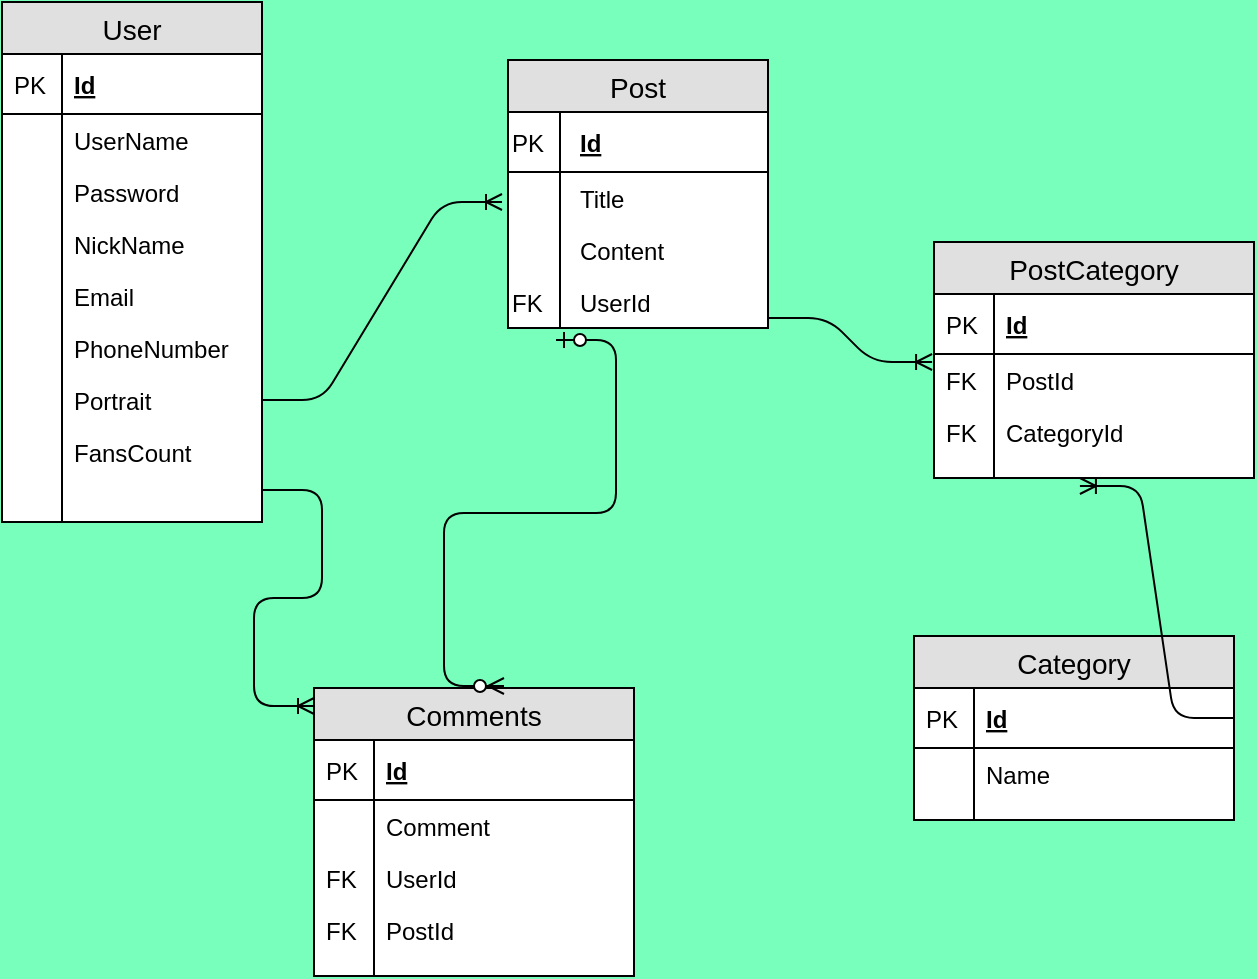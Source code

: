 <mxfile version="11.0.5" type="device"><diagram id="CeS4xX1a0FV_L9XDZsVG" name="Page-1"><mxGraphModel dx="782" dy="790" grid="1" gridSize="10" guides="1" tooltips="1" connect="1" arrows="1" fold="1" page="1" pageScale="1" pageWidth="1169" pageHeight="1654" background="#78FFBB" math="0" shadow="0"><root><mxCell id="0"/><mxCell id="1" parent="0"/><mxCell id="mTHWSlbwRP-u42hePK_l-1" value="User" style="swimlane;fontStyle=0;childLayout=stackLayout;horizontal=1;startSize=26;fillColor=#e0e0e0;horizontalStack=0;resizeParent=1;resizeParentMax=0;resizeLast=0;collapsible=1;marginBottom=0;swimlaneFillColor=#ffffff;align=center;fontSize=14;" vertex="1" parent="1"><mxGeometry x="4" y="28" width="130" height="260" as="geometry"/></mxCell><mxCell id="mTHWSlbwRP-u42hePK_l-2" value="Id" style="shape=partialRectangle;top=0;left=0;right=0;bottom=1;align=left;verticalAlign=middle;fillColor=none;spacingLeft=34;spacingRight=4;overflow=hidden;rotatable=0;points=[[0,0.5],[1,0.5]];portConstraint=eastwest;dropTarget=0;fontStyle=5;fontSize=12;" vertex="1" parent="mTHWSlbwRP-u42hePK_l-1"><mxGeometry y="26" width="130" height="30" as="geometry"/></mxCell><mxCell id="mTHWSlbwRP-u42hePK_l-3" value="PK" style="shape=partialRectangle;top=0;left=0;bottom=0;fillColor=none;align=left;verticalAlign=middle;spacingLeft=4;spacingRight=4;overflow=hidden;rotatable=0;points=[];portConstraint=eastwest;part=1;fontSize=12;" vertex="1" connectable="0" parent="mTHWSlbwRP-u42hePK_l-2"><mxGeometry width="30" height="30" as="geometry"/></mxCell><mxCell id="mTHWSlbwRP-u42hePK_l-4" value="UserName" style="shape=partialRectangle;top=0;left=0;right=0;bottom=0;align=left;verticalAlign=top;fillColor=none;spacingLeft=34;spacingRight=4;overflow=hidden;rotatable=0;points=[[0,0.5],[1,0.5]];portConstraint=eastwest;dropTarget=0;fontSize=12;" vertex="1" parent="mTHWSlbwRP-u42hePK_l-1"><mxGeometry y="56" width="130" height="26" as="geometry"/></mxCell><mxCell id="mTHWSlbwRP-u42hePK_l-5" value="" style="shape=partialRectangle;top=0;left=0;bottom=0;fillColor=none;align=left;verticalAlign=top;spacingLeft=4;spacingRight=4;overflow=hidden;rotatable=0;points=[];portConstraint=eastwest;part=1;fontSize=12;" vertex="1" connectable="0" parent="mTHWSlbwRP-u42hePK_l-4"><mxGeometry width="30" height="26" as="geometry"/></mxCell><mxCell id="mTHWSlbwRP-u42hePK_l-6" value="Password" style="shape=partialRectangle;top=0;left=0;right=0;bottom=0;align=left;verticalAlign=top;fillColor=none;spacingLeft=34;spacingRight=4;overflow=hidden;rotatable=0;points=[[0,0.5],[1,0.5]];portConstraint=eastwest;dropTarget=0;fontSize=12;" vertex="1" parent="mTHWSlbwRP-u42hePK_l-1"><mxGeometry y="82" width="130" height="26" as="geometry"/></mxCell><mxCell id="mTHWSlbwRP-u42hePK_l-7" value="" style="shape=partialRectangle;top=0;left=0;bottom=0;fillColor=none;align=left;verticalAlign=top;spacingLeft=4;spacingRight=4;overflow=hidden;rotatable=0;points=[];portConstraint=eastwest;part=1;fontSize=12;" vertex="1" connectable="0" parent="mTHWSlbwRP-u42hePK_l-6"><mxGeometry width="30" height="26" as="geometry"/></mxCell><mxCell id="mTHWSlbwRP-u42hePK_l-12" value="NickName" style="shape=partialRectangle;top=0;left=0;right=0;bottom=0;align=left;verticalAlign=top;fillColor=none;spacingLeft=34;spacingRight=4;overflow=hidden;rotatable=0;points=[[0,0.5],[1,0.5]];portConstraint=eastwest;dropTarget=0;fontSize=12;" vertex="1" parent="mTHWSlbwRP-u42hePK_l-1"><mxGeometry y="108" width="130" height="26" as="geometry"/></mxCell><mxCell id="mTHWSlbwRP-u42hePK_l-13" value="" style="shape=partialRectangle;top=0;left=0;bottom=0;fillColor=none;align=left;verticalAlign=top;spacingLeft=4;spacingRight=4;overflow=hidden;rotatable=0;points=[];portConstraint=eastwest;part=1;fontSize=12;" vertex="1" connectable="0" parent="mTHWSlbwRP-u42hePK_l-12"><mxGeometry width="30" height="26" as="geometry"/></mxCell><mxCell id="mTHWSlbwRP-u42hePK_l-14" value="Email" style="shape=partialRectangle;top=0;left=0;right=0;bottom=0;align=left;verticalAlign=top;fillColor=none;spacingLeft=34;spacingRight=4;overflow=hidden;rotatable=0;points=[[0,0.5],[1,0.5]];portConstraint=eastwest;dropTarget=0;fontSize=12;" vertex="1" parent="mTHWSlbwRP-u42hePK_l-1"><mxGeometry y="134" width="130" height="26" as="geometry"/></mxCell><mxCell id="mTHWSlbwRP-u42hePK_l-15" value="" style="shape=partialRectangle;top=0;left=0;bottom=0;fillColor=none;align=left;verticalAlign=top;spacingLeft=4;spacingRight=4;overflow=hidden;rotatable=0;points=[];portConstraint=eastwest;part=1;fontSize=12;" vertex="1" connectable="0" parent="mTHWSlbwRP-u42hePK_l-14"><mxGeometry width="30" height="26" as="geometry"/></mxCell><mxCell id="mTHWSlbwRP-u42hePK_l-16" value="PhoneNumber" style="shape=partialRectangle;top=0;left=0;right=0;bottom=0;align=left;verticalAlign=top;fillColor=none;spacingLeft=34;spacingRight=4;overflow=hidden;rotatable=0;points=[[0,0.5],[1,0.5]];portConstraint=eastwest;dropTarget=0;fontSize=12;" vertex="1" parent="mTHWSlbwRP-u42hePK_l-1"><mxGeometry y="160" width="130" height="26" as="geometry"/></mxCell><mxCell id="mTHWSlbwRP-u42hePK_l-17" value="" style="shape=partialRectangle;top=0;left=0;bottom=0;fillColor=none;align=left;verticalAlign=top;spacingLeft=4;spacingRight=4;overflow=hidden;rotatable=0;points=[];portConstraint=eastwest;part=1;fontSize=12;" vertex="1" connectable="0" parent="mTHWSlbwRP-u42hePK_l-16"><mxGeometry width="30" height="26" as="geometry"/></mxCell><mxCell id="mTHWSlbwRP-u42hePK_l-18" value="Portrait" style="shape=partialRectangle;top=0;left=0;right=0;bottom=0;align=left;verticalAlign=top;fillColor=none;spacingLeft=34;spacingRight=4;overflow=hidden;rotatable=0;points=[[0,0.5],[1,0.5]];portConstraint=eastwest;dropTarget=0;fontSize=12;" vertex="1" parent="mTHWSlbwRP-u42hePK_l-1"><mxGeometry y="186" width="130" height="26" as="geometry"/></mxCell><mxCell id="mTHWSlbwRP-u42hePK_l-19" value="" style="shape=partialRectangle;top=0;left=0;bottom=0;fillColor=none;align=left;verticalAlign=top;spacingLeft=4;spacingRight=4;overflow=hidden;rotatable=0;points=[];portConstraint=eastwest;part=1;fontSize=12;" vertex="1" connectable="0" parent="mTHWSlbwRP-u42hePK_l-18"><mxGeometry width="30" height="26" as="geometry"/></mxCell><mxCell id="mTHWSlbwRP-u42hePK_l-20" value="FansCount" style="shape=partialRectangle;top=0;left=0;right=0;bottom=0;align=left;verticalAlign=top;fillColor=none;spacingLeft=34;spacingRight=4;overflow=hidden;rotatable=0;points=[[0,0.5],[1,0.5]];portConstraint=eastwest;dropTarget=0;fontSize=12;" vertex="1" parent="mTHWSlbwRP-u42hePK_l-1"><mxGeometry y="212" width="130" height="26" as="geometry"/></mxCell><mxCell id="mTHWSlbwRP-u42hePK_l-21" value="" style="shape=partialRectangle;top=0;left=0;bottom=0;fillColor=none;align=left;verticalAlign=top;spacingLeft=4;spacingRight=4;overflow=hidden;rotatable=0;points=[];portConstraint=eastwest;part=1;fontSize=12;" vertex="1" connectable="0" parent="mTHWSlbwRP-u42hePK_l-20"><mxGeometry width="30" height="26" as="geometry"/></mxCell><mxCell id="mTHWSlbwRP-u42hePK_l-8" value="" style="shape=partialRectangle;top=0;left=0;right=0;bottom=0;align=left;verticalAlign=top;fillColor=none;spacingLeft=34;spacingRight=4;overflow=hidden;rotatable=0;points=[[0,0.5],[1,0.5]];portConstraint=eastwest;dropTarget=0;fontSize=12;" vertex="1" parent="mTHWSlbwRP-u42hePK_l-1"><mxGeometry y="238" width="130" height="12" as="geometry"/></mxCell><mxCell id="mTHWSlbwRP-u42hePK_l-9" value="" style="shape=partialRectangle;top=0;left=0;bottom=0;fillColor=none;align=left;verticalAlign=top;spacingLeft=4;spacingRight=4;overflow=hidden;rotatable=0;points=[];portConstraint=eastwest;part=1;fontSize=12;" vertex="1" connectable="0" parent="mTHWSlbwRP-u42hePK_l-8"><mxGeometry width="30" height="12" as="geometry"/></mxCell><mxCell id="mTHWSlbwRP-u42hePK_l-10" value="" style="shape=partialRectangle;top=0;left=0;right=0;bottom=0;align=left;verticalAlign=top;fillColor=none;spacingLeft=34;spacingRight=4;overflow=hidden;rotatable=0;points=[[0,0.5],[1,0.5]];portConstraint=eastwest;dropTarget=0;fontSize=12;" vertex="1" parent="mTHWSlbwRP-u42hePK_l-1"><mxGeometry y="250" width="130" height="10" as="geometry"/></mxCell><mxCell id="mTHWSlbwRP-u42hePK_l-11" value="" style="shape=partialRectangle;top=0;left=0;bottom=0;fillColor=none;align=left;verticalAlign=top;spacingLeft=4;spacingRight=4;overflow=hidden;rotatable=0;points=[];portConstraint=eastwest;part=1;fontSize=12;" vertex="1" connectable="0" parent="mTHWSlbwRP-u42hePK_l-10"><mxGeometry width="30" height="10" as="geometry"/></mxCell><mxCell id="mTHWSlbwRP-u42hePK_l-22" value="Post" style="swimlane;fontStyle=0;childLayout=stackLayout;horizontal=1;startSize=26;fillColor=#e0e0e0;horizontalStack=0;resizeParent=1;resizeParentMax=0;resizeLast=0;collapsible=1;marginBottom=0;swimlaneFillColor=#ffffff;align=center;fontSize=14;" vertex="1" parent="1"><mxGeometry x="257" y="57" width="130" height="134" as="geometry"/></mxCell><mxCell id="mTHWSlbwRP-u42hePK_l-23" value="Id" style="shape=partialRectangle;top=0;left=0;right=0;bottom=1;align=left;verticalAlign=middle;fillColor=none;spacingLeft=34;spacingRight=4;overflow=hidden;rotatable=0;points=[[0,0.5],[1,0.5]];portConstraint=eastwest;dropTarget=0;fontStyle=5;fontSize=12;" vertex="1" parent="mTHWSlbwRP-u42hePK_l-22"><mxGeometry y="26" width="130" height="30" as="geometry"/></mxCell><mxCell id="mTHWSlbwRP-u42hePK_l-24" value="PK" style="shape=partialRectangle;top=0;left=0;bottom=0;fillColor=none;align=left;verticalAlign=middle;spacingLeft=4;spacingRight=4;overflow=hidden;rotatable=0;points=[];portConstraint=eastwest;part=1;fontSize=12;" vertex="1" connectable="0" parent="mTHWSlbwRP-u42hePK_l-23"><mxGeometry x="-4" width="30" height="30" as="geometry"/></mxCell><mxCell id="mTHWSlbwRP-u42hePK_l-25" value="Title&#10;" style="shape=partialRectangle;top=0;left=0;right=0;bottom=0;align=left;verticalAlign=top;fillColor=none;spacingLeft=34;spacingRight=4;overflow=hidden;rotatable=0;points=[[0,0.5],[1,0.5]];portConstraint=eastwest;dropTarget=0;fontSize=12;" vertex="1" parent="mTHWSlbwRP-u42hePK_l-22"><mxGeometry y="56" width="130" height="26" as="geometry"/></mxCell><mxCell id="mTHWSlbwRP-u42hePK_l-26" value="" style="shape=partialRectangle;top=0;left=0;bottom=0;fillColor=none;align=left;verticalAlign=top;spacingLeft=4;spacingRight=4;overflow=hidden;rotatable=0;points=[];portConstraint=eastwest;part=1;fontSize=12;" vertex="1" connectable="0" parent="mTHWSlbwRP-u42hePK_l-25"><mxGeometry x="-4" width="30" height="26" as="geometry"/></mxCell><mxCell id="mTHWSlbwRP-u42hePK_l-45" value="Content&#10;" style="shape=partialRectangle;top=0;left=0;right=0;bottom=0;align=left;verticalAlign=top;fillColor=none;spacingLeft=34;spacingRight=4;overflow=hidden;rotatable=0;points=[[0,0.5],[1,0.5]];portConstraint=eastwest;dropTarget=0;fontSize=12;" vertex="1" parent="mTHWSlbwRP-u42hePK_l-22"><mxGeometry y="82" width="130" height="26" as="geometry"/></mxCell><mxCell id="mTHWSlbwRP-u42hePK_l-46" value="" style="shape=partialRectangle;top=0;left=0;bottom=0;fillColor=none;align=left;verticalAlign=top;spacingLeft=4;spacingRight=4;overflow=hidden;rotatable=0;points=[];portConstraint=eastwest;part=1;fontSize=12;" vertex="1" connectable="0" parent="mTHWSlbwRP-u42hePK_l-45"><mxGeometry x="-4" width="30" height="26" as="geometry"/></mxCell><mxCell id="mTHWSlbwRP-u42hePK_l-47" value="UserId" style="shape=partialRectangle;top=0;left=0;right=0;bottom=0;align=left;verticalAlign=top;fillColor=none;spacingLeft=34;spacingRight=4;overflow=hidden;rotatable=0;points=[[0,0.5],[1,0.5]];portConstraint=eastwest;dropTarget=0;fontSize=12;" vertex="1" parent="mTHWSlbwRP-u42hePK_l-22"><mxGeometry y="108" width="130" height="26" as="geometry"/></mxCell><mxCell id="mTHWSlbwRP-u42hePK_l-48" value="FK" style="shape=partialRectangle;top=0;left=0;bottom=0;fillColor=none;align=left;verticalAlign=top;spacingLeft=4;spacingRight=4;overflow=hidden;rotatable=0;points=[];portConstraint=eastwest;part=1;fontSize=12;" vertex="1" connectable="0" parent="mTHWSlbwRP-u42hePK_l-47"><mxGeometry x="-4" width="30" height="26" as="geometry"/></mxCell><mxCell id="mTHWSlbwRP-u42hePK_l-49" value="" style="edgeStyle=entityRelationEdgeStyle;fontSize=12;html=1;endArrow=ERoneToMany;exitX=1;exitY=0.5;exitDx=0;exitDy=0;" edge="1" parent="1" source="mTHWSlbwRP-u42hePK_l-18"><mxGeometry width="100" height="100" relative="1" as="geometry"><mxPoint x="164" y="228" as="sourcePoint"/><mxPoint x="254" y="128" as="targetPoint"/></mxGeometry></mxCell><mxCell id="mTHWSlbwRP-u42hePK_l-50" value="Category" style="swimlane;fontStyle=0;childLayout=stackLayout;horizontal=1;startSize=26;fillColor=#e0e0e0;horizontalStack=0;resizeParent=1;resizeParentMax=0;resizeLast=0;collapsible=1;marginBottom=0;swimlaneFillColor=#ffffff;align=center;fontSize=14;" vertex="1" parent="1"><mxGeometry x="460" y="345" width="160" height="92" as="geometry"/></mxCell><mxCell id="mTHWSlbwRP-u42hePK_l-51" value="Id" style="shape=partialRectangle;top=0;left=0;right=0;bottom=1;align=left;verticalAlign=middle;fillColor=none;spacingLeft=34;spacingRight=4;overflow=hidden;rotatable=0;points=[[0,0.5],[1,0.5]];portConstraint=eastwest;dropTarget=0;fontStyle=5;fontSize=12;" vertex="1" parent="mTHWSlbwRP-u42hePK_l-50"><mxGeometry y="26" width="160" height="30" as="geometry"/></mxCell><mxCell id="mTHWSlbwRP-u42hePK_l-52" value="PK" style="shape=partialRectangle;top=0;left=0;bottom=0;fillColor=none;align=left;verticalAlign=middle;spacingLeft=4;spacingRight=4;overflow=hidden;rotatable=0;points=[];portConstraint=eastwest;part=1;fontSize=12;" vertex="1" connectable="0" parent="mTHWSlbwRP-u42hePK_l-51"><mxGeometry width="30" height="30" as="geometry"/></mxCell><mxCell id="mTHWSlbwRP-u42hePK_l-75" value="Name" style="shape=partialRectangle;top=0;left=0;right=0;bottom=0;align=left;verticalAlign=top;fillColor=none;spacingLeft=34;spacingRight=4;overflow=hidden;rotatable=0;points=[[0,0.5],[1,0.5]];portConstraint=eastwest;dropTarget=0;fontSize=12;" vertex="1" parent="mTHWSlbwRP-u42hePK_l-50"><mxGeometry y="56" width="160" height="26" as="geometry"/></mxCell><mxCell id="mTHWSlbwRP-u42hePK_l-76" value="" style="shape=partialRectangle;top=0;left=0;bottom=0;fillColor=none;align=left;verticalAlign=top;spacingLeft=4;spacingRight=4;overflow=hidden;rotatable=0;points=[];portConstraint=eastwest;part=1;fontSize=12;" vertex="1" connectable="0" parent="mTHWSlbwRP-u42hePK_l-75"><mxGeometry width="30" height="26" as="geometry"/></mxCell><mxCell id="mTHWSlbwRP-u42hePK_l-59" value="" style="shape=partialRectangle;top=0;left=0;right=0;bottom=0;align=left;verticalAlign=top;fillColor=none;spacingLeft=34;spacingRight=4;overflow=hidden;rotatable=0;points=[[0,0.5],[1,0.5]];portConstraint=eastwest;dropTarget=0;fontSize=12;" vertex="1" parent="mTHWSlbwRP-u42hePK_l-50"><mxGeometry y="82" width="160" height="10" as="geometry"/></mxCell><mxCell id="mTHWSlbwRP-u42hePK_l-60" value="" style="shape=partialRectangle;top=0;left=0;bottom=0;fillColor=none;align=left;verticalAlign=top;spacingLeft=4;spacingRight=4;overflow=hidden;rotatable=0;points=[];portConstraint=eastwest;part=1;fontSize=12;" vertex="1" connectable="0" parent="mTHWSlbwRP-u42hePK_l-59"><mxGeometry width="30" height="10" as="geometry"/></mxCell><mxCell id="mTHWSlbwRP-u42hePK_l-61" value="PostCategory" style="swimlane;fontStyle=0;childLayout=stackLayout;horizontal=1;startSize=26;fillColor=#e0e0e0;horizontalStack=0;resizeParent=1;resizeParentMax=0;resizeLast=0;collapsible=1;marginBottom=0;swimlaneFillColor=#ffffff;align=center;fontSize=14;" vertex="1" parent="1"><mxGeometry x="470" y="148" width="160" height="118" as="geometry"/></mxCell><mxCell id="mTHWSlbwRP-u42hePK_l-62" value="Id" style="shape=partialRectangle;top=0;left=0;right=0;bottom=1;align=left;verticalAlign=middle;fillColor=none;spacingLeft=34;spacingRight=4;overflow=hidden;rotatable=0;points=[[0,0.5],[1,0.5]];portConstraint=eastwest;dropTarget=0;fontStyle=5;fontSize=12;" vertex="1" parent="mTHWSlbwRP-u42hePK_l-61"><mxGeometry y="26" width="160" height="30" as="geometry"/></mxCell><mxCell id="mTHWSlbwRP-u42hePK_l-63" value="PK" style="shape=partialRectangle;top=0;left=0;bottom=0;fillColor=none;align=left;verticalAlign=middle;spacingLeft=4;spacingRight=4;overflow=hidden;rotatable=0;points=[];portConstraint=eastwest;part=1;fontSize=12;" vertex="1" connectable="0" parent="mTHWSlbwRP-u42hePK_l-62"><mxGeometry width="30" height="30" as="geometry"/></mxCell><mxCell id="mTHWSlbwRP-u42hePK_l-64" value="PostId" style="shape=partialRectangle;top=0;left=0;right=0;bottom=0;align=left;verticalAlign=top;fillColor=none;spacingLeft=34;spacingRight=4;overflow=hidden;rotatable=0;points=[[0,0.5],[1,0.5]];portConstraint=eastwest;dropTarget=0;fontSize=12;" vertex="1" parent="mTHWSlbwRP-u42hePK_l-61"><mxGeometry y="56" width="160" height="26" as="geometry"/></mxCell><mxCell id="mTHWSlbwRP-u42hePK_l-65" value="FK" style="shape=partialRectangle;top=0;left=0;bottom=0;fillColor=none;align=left;verticalAlign=top;spacingLeft=4;spacingRight=4;overflow=hidden;rotatable=0;points=[];portConstraint=eastwest;part=1;fontSize=12;" vertex="1" connectable="0" parent="mTHWSlbwRP-u42hePK_l-64"><mxGeometry width="30" height="26" as="geometry"/></mxCell><mxCell id="mTHWSlbwRP-u42hePK_l-66" value="CategoryId" style="shape=partialRectangle;top=0;left=0;right=0;bottom=0;align=left;verticalAlign=top;fillColor=none;spacingLeft=34;spacingRight=4;overflow=hidden;rotatable=0;points=[[0,0.5],[1,0.5]];portConstraint=eastwest;dropTarget=0;fontSize=12;" vertex="1" parent="mTHWSlbwRP-u42hePK_l-61"><mxGeometry y="82" width="160" height="26" as="geometry"/></mxCell><mxCell id="mTHWSlbwRP-u42hePK_l-67" value="FK" style="shape=partialRectangle;top=0;left=0;bottom=0;fillColor=none;align=left;verticalAlign=top;spacingLeft=4;spacingRight=4;overflow=hidden;rotatable=0;points=[];portConstraint=eastwest;part=1;fontSize=12;" vertex="1" connectable="0" parent="mTHWSlbwRP-u42hePK_l-66"><mxGeometry width="30" height="26" as="geometry"/></mxCell><mxCell id="mTHWSlbwRP-u42hePK_l-70" value="" style="shape=partialRectangle;top=0;left=0;right=0;bottom=0;align=left;verticalAlign=top;fillColor=none;spacingLeft=34;spacingRight=4;overflow=hidden;rotatable=0;points=[[0,0.5],[1,0.5]];portConstraint=eastwest;dropTarget=0;fontSize=12;" vertex="1" parent="mTHWSlbwRP-u42hePK_l-61"><mxGeometry y="108" width="160" height="10" as="geometry"/></mxCell><mxCell id="mTHWSlbwRP-u42hePK_l-71" value="" style="shape=partialRectangle;top=0;left=0;bottom=0;fillColor=none;align=left;verticalAlign=top;spacingLeft=4;spacingRight=4;overflow=hidden;rotatable=0;points=[];portConstraint=eastwest;part=1;fontSize=12;" vertex="1" connectable="0" parent="mTHWSlbwRP-u42hePK_l-70"><mxGeometry width="30" height="10" as="geometry"/></mxCell><mxCell id="mTHWSlbwRP-u42hePK_l-72" value="" style="edgeStyle=entityRelationEdgeStyle;fontSize=12;html=1;endArrow=ERoneToMany;exitX=1;exitY=0.808;exitDx=0;exitDy=0;entryX=-0.006;entryY=0.154;entryDx=0;entryDy=0;entryPerimeter=0;exitPerimeter=0;" edge="1" parent="1" source="mTHWSlbwRP-u42hePK_l-47" target="mTHWSlbwRP-u42hePK_l-64"><mxGeometry width="100" height="100" relative="1" as="geometry"><mxPoint x="387" y="204" as="sourcePoint"/><mxPoint x="450" y="260" as="targetPoint"/></mxGeometry></mxCell><mxCell id="mTHWSlbwRP-u42hePK_l-74" value="" style="edgeStyle=entityRelationEdgeStyle;fontSize=12;html=1;endArrow=ERoneToMany;entryX=0.456;entryY=1.4;entryDx=0;entryDy=0;entryPerimeter=0;exitX=1;exitY=0.5;exitDx=0;exitDy=0;" edge="1" parent="1" source="mTHWSlbwRP-u42hePK_l-51" target="mTHWSlbwRP-u42hePK_l-70"><mxGeometry width="100" height="100" relative="1" as="geometry"><mxPoint x="520" y="340" as="sourcePoint"/><mxPoint x="500" y="280" as="targetPoint"/></mxGeometry></mxCell><mxCell id="mTHWSlbwRP-u42hePK_l-77" value="Comments" style="swimlane;fontStyle=0;childLayout=stackLayout;horizontal=1;startSize=26;fillColor=#e0e0e0;horizontalStack=0;resizeParent=1;resizeParentMax=0;resizeLast=0;collapsible=1;marginBottom=0;swimlaneFillColor=#ffffff;align=center;fontSize=14;" vertex="1" parent="1"><mxGeometry x="160" y="371" width="160" height="144" as="geometry"/></mxCell><mxCell id="mTHWSlbwRP-u42hePK_l-78" value="Id" style="shape=partialRectangle;top=0;left=0;right=0;bottom=1;align=left;verticalAlign=middle;fillColor=none;spacingLeft=34;spacingRight=4;overflow=hidden;rotatable=0;points=[[0,0.5],[1,0.5]];portConstraint=eastwest;dropTarget=0;fontStyle=5;fontSize=12;" vertex="1" parent="mTHWSlbwRP-u42hePK_l-77"><mxGeometry y="26" width="160" height="30" as="geometry"/></mxCell><mxCell id="mTHWSlbwRP-u42hePK_l-79" value="PK" style="shape=partialRectangle;top=0;left=0;bottom=0;fillColor=none;align=left;verticalAlign=middle;spacingLeft=4;spacingRight=4;overflow=hidden;rotatable=0;points=[];portConstraint=eastwest;part=1;fontSize=12;" vertex="1" connectable="0" parent="mTHWSlbwRP-u42hePK_l-78"><mxGeometry width="30" height="30" as="geometry"/></mxCell><mxCell id="mTHWSlbwRP-u42hePK_l-80" value="Comment" style="shape=partialRectangle;top=0;left=0;right=0;bottom=0;align=left;verticalAlign=top;fillColor=none;spacingLeft=34;spacingRight=4;overflow=hidden;rotatable=0;points=[[0,0.5],[1,0.5]];portConstraint=eastwest;dropTarget=0;fontSize=12;" vertex="1" parent="mTHWSlbwRP-u42hePK_l-77"><mxGeometry y="56" width="160" height="26" as="geometry"/></mxCell><mxCell id="mTHWSlbwRP-u42hePK_l-81" value="" style="shape=partialRectangle;top=0;left=0;bottom=0;fillColor=none;align=left;verticalAlign=top;spacingLeft=4;spacingRight=4;overflow=hidden;rotatable=0;points=[];portConstraint=eastwest;part=1;fontSize=12;" vertex="1" connectable="0" parent="mTHWSlbwRP-u42hePK_l-80"><mxGeometry width="30" height="26" as="geometry"/></mxCell><mxCell id="mTHWSlbwRP-u42hePK_l-82" value="UserId" style="shape=partialRectangle;top=0;left=0;right=0;bottom=0;align=left;verticalAlign=top;fillColor=none;spacingLeft=34;spacingRight=4;overflow=hidden;rotatable=0;points=[[0,0.5],[1,0.5]];portConstraint=eastwest;dropTarget=0;fontSize=12;" vertex="1" parent="mTHWSlbwRP-u42hePK_l-77"><mxGeometry y="82" width="160" height="26" as="geometry"/></mxCell><mxCell id="mTHWSlbwRP-u42hePK_l-83" value="FK" style="shape=partialRectangle;top=0;left=0;bottom=0;fillColor=none;align=left;verticalAlign=top;spacingLeft=4;spacingRight=4;overflow=hidden;rotatable=0;points=[];portConstraint=eastwest;part=1;fontSize=12;" vertex="1" connectable="0" parent="mTHWSlbwRP-u42hePK_l-82"><mxGeometry width="30" height="26" as="geometry"/></mxCell><mxCell id="mTHWSlbwRP-u42hePK_l-84" value="PostId" style="shape=partialRectangle;top=0;left=0;right=0;bottom=0;align=left;verticalAlign=top;fillColor=none;spacingLeft=34;spacingRight=4;overflow=hidden;rotatable=0;points=[[0,0.5],[1,0.5]];portConstraint=eastwest;dropTarget=0;fontSize=12;" vertex="1" parent="mTHWSlbwRP-u42hePK_l-77"><mxGeometry y="108" width="160" height="26" as="geometry"/></mxCell><mxCell id="mTHWSlbwRP-u42hePK_l-85" value="FK" style="shape=partialRectangle;top=0;left=0;bottom=0;fillColor=none;align=left;verticalAlign=top;spacingLeft=4;spacingRight=4;overflow=hidden;rotatable=0;points=[];portConstraint=eastwest;part=1;fontSize=12;" vertex="1" connectable="0" parent="mTHWSlbwRP-u42hePK_l-84"><mxGeometry width="30" height="26" as="geometry"/></mxCell><mxCell id="mTHWSlbwRP-u42hePK_l-86" value="" style="shape=partialRectangle;top=0;left=0;right=0;bottom=0;align=left;verticalAlign=top;fillColor=none;spacingLeft=34;spacingRight=4;overflow=hidden;rotatable=0;points=[[0,0.5],[1,0.5]];portConstraint=eastwest;dropTarget=0;fontSize=12;" vertex="1" parent="mTHWSlbwRP-u42hePK_l-77"><mxGeometry y="134" width="160" height="10" as="geometry"/></mxCell><mxCell id="mTHWSlbwRP-u42hePK_l-87" value="" style="shape=partialRectangle;top=0;left=0;bottom=0;fillColor=none;align=left;verticalAlign=top;spacingLeft=4;spacingRight=4;overflow=hidden;rotatable=0;points=[];portConstraint=eastwest;part=1;fontSize=12;" vertex="1" connectable="0" parent="mTHWSlbwRP-u42hePK_l-86"><mxGeometry width="30" height="10" as="geometry"/></mxCell><mxCell id="mTHWSlbwRP-u42hePK_l-88" value="" style="edgeStyle=entityRelationEdgeStyle;fontSize=12;html=1;endArrow=ERoneToMany;exitX=1;exitY=0.5;exitDx=0;exitDy=0;" edge="1" parent="1" source="mTHWSlbwRP-u42hePK_l-8"><mxGeometry width="100" height="100" relative="1" as="geometry"><mxPoint x="60" y="480" as="sourcePoint"/><mxPoint x="160" y="380" as="targetPoint"/></mxGeometry></mxCell><mxCell id="mTHWSlbwRP-u42hePK_l-89" value="" style="edgeStyle=entityRelationEdgeStyle;fontSize=12;html=1;endArrow=ERzeroToMany;startArrow=ERzeroToOne;exitX=0.223;exitY=1.115;exitDx=0;exitDy=0;exitPerimeter=0;" edge="1" parent="1"><mxGeometry width="100" height="100" relative="1" as="geometry"><mxPoint x="281" y="197" as="sourcePoint"/><mxPoint x="255" y="370" as="targetPoint"/></mxGeometry></mxCell></root></mxGraphModel></diagram></mxfile>
